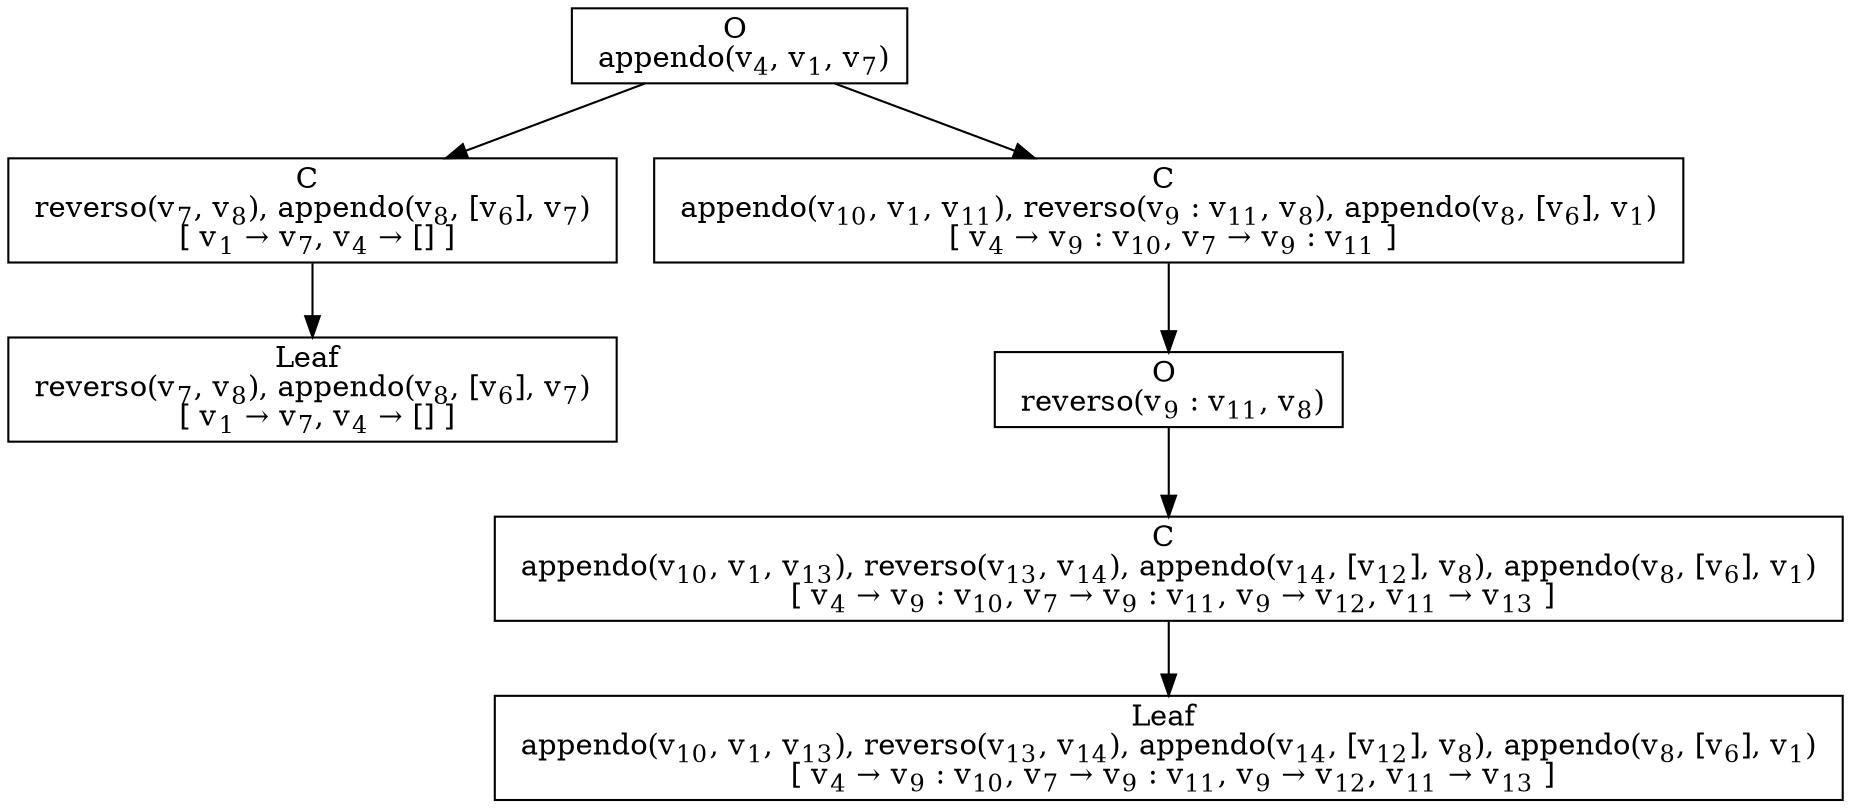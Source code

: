 digraph {
    graph [rankdir=TB
          ,bgcolor=transparent];
    node [shape=box
         ,fillcolor=white
         ,style=filled];
    0 [label=<O <BR/> appendo(v<SUB>4</SUB>, v<SUB>1</SUB>, v<SUB>7</SUB>)>];
    1 [label=<C <BR/> reverso(v<SUB>7</SUB>, v<SUB>8</SUB>), appendo(v<SUB>8</SUB>, [v<SUB>6</SUB>], v<SUB>7</SUB>) <BR/>  [ v<SUB>1</SUB> &rarr; v<SUB>7</SUB>, v<SUB>4</SUB> &rarr; [] ] >];
    2 [label=<C <BR/> appendo(v<SUB>10</SUB>, v<SUB>1</SUB>, v<SUB>11</SUB>), reverso(v<SUB>9</SUB> : v<SUB>11</SUB>, v<SUB>8</SUB>), appendo(v<SUB>8</SUB>, [v<SUB>6</SUB>], v<SUB>1</SUB>) <BR/>  [ v<SUB>4</SUB> &rarr; v<SUB>9</SUB> : v<SUB>10</SUB>, v<SUB>7</SUB> &rarr; v<SUB>9</SUB> : v<SUB>11</SUB> ] >];
    3 [label=<Leaf <BR/> reverso(v<SUB>7</SUB>, v<SUB>8</SUB>), appendo(v<SUB>8</SUB>, [v<SUB>6</SUB>], v<SUB>7</SUB>) <BR/>  [ v<SUB>1</SUB> &rarr; v<SUB>7</SUB>, v<SUB>4</SUB> &rarr; [] ] >];
    4 [label=<O <BR/> reverso(v<SUB>9</SUB> : v<SUB>11</SUB>, v<SUB>8</SUB>)>];
    5 [label=<C <BR/> appendo(v<SUB>10</SUB>, v<SUB>1</SUB>, v<SUB>13</SUB>), reverso(v<SUB>13</SUB>, v<SUB>14</SUB>), appendo(v<SUB>14</SUB>, [v<SUB>12</SUB>], v<SUB>8</SUB>), appendo(v<SUB>8</SUB>, [v<SUB>6</SUB>], v<SUB>1</SUB>) <BR/>  [ v<SUB>4</SUB> &rarr; v<SUB>9</SUB> : v<SUB>10</SUB>, v<SUB>7</SUB> &rarr; v<SUB>9</SUB> : v<SUB>11</SUB>, v<SUB>9</SUB> &rarr; v<SUB>12</SUB>, v<SUB>11</SUB> &rarr; v<SUB>13</SUB> ] >];
    6 [label=<Leaf <BR/> appendo(v<SUB>10</SUB>, v<SUB>1</SUB>, v<SUB>13</SUB>), reverso(v<SUB>13</SUB>, v<SUB>14</SUB>), appendo(v<SUB>14</SUB>, [v<SUB>12</SUB>], v<SUB>8</SUB>), appendo(v<SUB>8</SUB>, [v<SUB>6</SUB>], v<SUB>1</SUB>) <BR/>  [ v<SUB>4</SUB> &rarr; v<SUB>9</SUB> : v<SUB>10</SUB>, v<SUB>7</SUB> &rarr; v<SUB>9</SUB> : v<SUB>11</SUB>, v<SUB>9</SUB> &rarr; v<SUB>12</SUB>, v<SUB>11</SUB> &rarr; v<SUB>13</SUB> ] >];
    0 -> 1 [label=""];
    0 -> 2 [label=""];
    1 -> 3 [label=""];
    2 -> 4 [label=""];
    4 -> 5 [label=""];
    5 -> 6 [label=""];
}